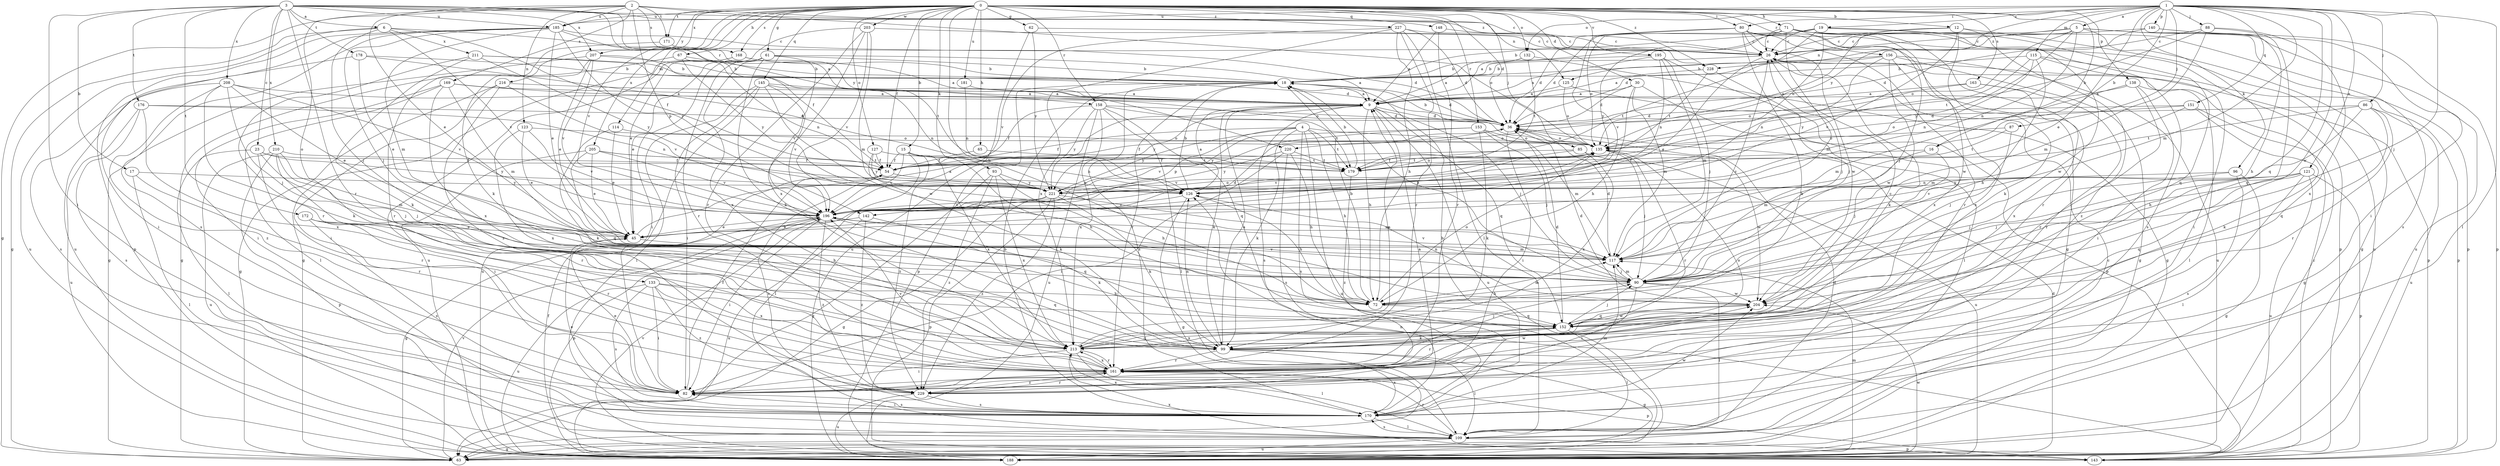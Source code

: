 strict digraph  {
0;
1;
2;
3;
4;
5;
6;
9;
12;
15;
16;
17;
18;
19;
23;
26;
30;
36;
45;
54;
61;
62;
63;
65;
67;
71;
72;
80;
82;
85;
86;
87;
88;
90;
93;
96;
99;
109;
114;
115;
117;
121;
123;
125;
126;
127;
132;
133;
135;
138;
140;
142;
143;
145;
148;
151;
152;
153;
156;
158;
161;
163;
168;
169;
170;
171;
172;
176;
178;
179;
181;
185;
188;
195;
196;
203;
204;
205;
207;
208;
210;
211;
213;
216;
220;
221;
227;
228;
229;
0 -> 12  [label=b];
0 -> 15  [label=b];
0 -> 16  [label=b];
0 -> 30  [label=d];
0 -> 36  [label=d];
0 -> 54  [label=f];
0 -> 61  [label=g];
0 -> 62  [label=g];
0 -> 65  [label=h];
0 -> 67  [label=h];
0 -> 71  [label=h];
0 -> 72  [label=h];
0 -> 80  [label=i];
0 -> 85  [label=j];
0 -> 93  [label=k];
0 -> 114  [label=m];
0 -> 127  [label=o];
0 -> 132  [label=o];
0 -> 138  [label=p];
0 -> 145  [label=q];
0 -> 148  [label=q];
0 -> 153  [label=r];
0 -> 156  [label=r];
0 -> 158  [label=r];
0 -> 163  [label=s];
0 -> 168  [label=s];
0 -> 171  [label=t];
0 -> 181  [label=u];
0 -> 185  [label=u];
0 -> 195  [label=v];
0 -> 196  [label=v];
0 -> 203  [label=w];
0 -> 205  [label=x];
0 -> 207  [label=x];
0 -> 216  [label=y];
0 -> 227  [label=z];
0 -> 228  [label=z];
1 -> 5  [label=a];
1 -> 16  [label=b];
1 -> 19  [label=c];
1 -> 45  [label=e];
1 -> 80  [label=i];
1 -> 86  [label=j];
1 -> 87  [label=j];
1 -> 88  [label=j];
1 -> 90  [label=j];
1 -> 96  [label=k];
1 -> 109  [label=l];
1 -> 115  [label=m];
1 -> 117  [label=m];
1 -> 121  [label=n];
1 -> 132  [label=o];
1 -> 140  [label=p];
1 -> 151  [label=q];
1 -> 152  [label=q];
1 -> 185  [label=u];
1 -> 204  [label=w];
1 -> 220  [label=y];
2 -> 45  [label=e];
2 -> 63  [label=g];
2 -> 123  [label=n];
2 -> 125  [label=n];
2 -> 133  [label=o];
2 -> 135  [label=o];
2 -> 142  [label=p];
2 -> 168  [label=s];
2 -> 169  [label=s];
2 -> 171  [label=t];
2 -> 185  [label=u];
3 -> 6  [label=a];
3 -> 17  [label=b];
3 -> 23  [label=c];
3 -> 26  [label=c];
3 -> 82  [label=i];
3 -> 158  [label=r];
3 -> 161  [label=r];
3 -> 172  [label=t];
3 -> 176  [label=t];
3 -> 178  [label=t];
3 -> 185  [label=u];
3 -> 207  [label=x];
3 -> 208  [label=x];
3 -> 210  [label=x];
3 -> 220  [label=y];
3 -> 228  [label=z];
4 -> 54  [label=f];
4 -> 72  [label=h];
4 -> 99  [label=k];
4 -> 135  [label=o];
4 -> 142  [label=p];
4 -> 170  [label=s];
4 -> 179  [label=t];
4 -> 188  [label=u];
4 -> 221  [label=y];
5 -> 26  [label=c];
5 -> 63  [label=g];
5 -> 125  [label=n];
5 -> 126  [label=n];
5 -> 135  [label=o];
5 -> 143  [label=p];
5 -> 170  [label=s];
5 -> 188  [label=u];
5 -> 221  [label=y];
5 -> 228  [label=z];
6 -> 9  [label=a];
6 -> 54  [label=f];
6 -> 63  [label=g];
6 -> 90  [label=j];
6 -> 188  [label=u];
6 -> 196  [label=v];
6 -> 211  [label=x];
9 -> 36  [label=d];
9 -> 72  [label=h];
9 -> 90  [label=j];
9 -> 99  [label=k];
9 -> 152  [label=q];
9 -> 170  [label=s];
9 -> 188  [label=u];
9 -> 221  [label=y];
12 -> 26  [label=c];
12 -> 99  [label=k];
12 -> 135  [label=o];
12 -> 188  [label=u];
12 -> 196  [label=v];
12 -> 229  [label=z];
15 -> 54  [label=f];
15 -> 72  [label=h];
15 -> 109  [label=l];
15 -> 126  [label=n];
15 -> 196  [label=v];
15 -> 213  [label=x];
15 -> 229  [label=z];
16 -> 54  [label=f];
16 -> 90  [label=j];
16 -> 117  [label=m];
17 -> 109  [label=l];
17 -> 161  [label=r];
17 -> 221  [label=y];
18 -> 9  [label=a];
18 -> 36  [label=d];
18 -> 143  [label=p];
18 -> 161  [label=r];
18 -> 170  [label=s];
19 -> 9  [label=a];
19 -> 18  [label=b];
19 -> 26  [label=c];
19 -> 36  [label=d];
19 -> 135  [label=o];
19 -> 152  [label=q];
19 -> 204  [label=w];
23 -> 54  [label=f];
23 -> 90  [label=j];
23 -> 109  [label=l];
23 -> 161  [label=r];
23 -> 221  [label=y];
26 -> 18  [label=b];
26 -> 45  [label=e];
26 -> 90  [label=j];
26 -> 99  [label=k];
26 -> 143  [label=p];
30 -> 9  [label=a];
30 -> 36  [label=d];
30 -> 72  [label=h];
30 -> 109  [label=l];
30 -> 117  [label=m];
36 -> 18  [label=b];
36 -> 54  [label=f];
36 -> 82  [label=i];
36 -> 135  [label=o];
45 -> 9  [label=a];
45 -> 36  [label=d];
45 -> 117  [label=m];
54 -> 126  [label=n];
54 -> 170  [label=s];
61 -> 9  [label=a];
61 -> 18  [label=b];
61 -> 45  [label=e];
61 -> 82  [label=i];
61 -> 99  [label=k];
61 -> 161  [label=r];
61 -> 196  [label=v];
61 -> 213  [label=x];
62 -> 26  [label=c];
62 -> 188  [label=u];
62 -> 221  [label=y];
63 -> 26  [label=c];
63 -> 196  [label=v];
65 -> 54  [label=f];
65 -> 179  [label=t];
67 -> 18  [label=b];
67 -> 63  [label=g];
67 -> 126  [label=n];
67 -> 221  [label=y];
71 -> 26  [label=c];
71 -> 36  [label=d];
71 -> 90  [label=j];
71 -> 117  [label=m];
71 -> 135  [label=o];
71 -> 143  [label=p];
71 -> 161  [label=r];
71 -> 170  [label=s];
71 -> 204  [label=w];
71 -> 221  [label=y];
72 -> 18  [label=b];
72 -> 117  [label=m];
72 -> 135  [label=o];
72 -> 152  [label=q];
80 -> 26  [label=c];
80 -> 36  [label=d];
80 -> 63  [label=g];
80 -> 99  [label=k];
80 -> 143  [label=p];
80 -> 161  [label=r];
80 -> 196  [label=v];
80 -> 204  [label=w];
82 -> 45  [label=e];
82 -> 54  [label=f];
82 -> 170  [label=s];
85 -> 54  [label=f];
85 -> 188  [label=u];
85 -> 196  [label=v];
85 -> 213  [label=x];
86 -> 36  [label=d];
86 -> 72  [label=h];
86 -> 152  [label=q];
86 -> 161  [label=r];
86 -> 179  [label=t];
86 -> 188  [label=u];
87 -> 90  [label=j];
87 -> 135  [label=o];
87 -> 179  [label=t];
88 -> 26  [label=c];
88 -> 117  [label=m];
88 -> 152  [label=q];
88 -> 179  [label=t];
88 -> 213  [label=x];
90 -> 18  [label=b];
90 -> 26  [label=c];
90 -> 72  [label=h];
90 -> 82  [label=i];
90 -> 109  [label=l];
90 -> 117  [label=m];
90 -> 196  [label=v];
90 -> 204  [label=w];
93 -> 63  [label=g];
93 -> 72  [label=h];
93 -> 213  [label=x];
93 -> 221  [label=y];
93 -> 229  [label=z];
96 -> 63  [label=g];
96 -> 90  [label=j];
96 -> 126  [label=n];
96 -> 170  [label=s];
99 -> 9  [label=a];
99 -> 63  [label=g];
99 -> 109  [label=l];
99 -> 126  [label=n];
99 -> 161  [label=r];
99 -> 170  [label=s];
109 -> 36  [label=d];
109 -> 63  [label=g];
109 -> 143  [label=p];
109 -> 161  [label=r];
109 -> 170  [label=s];
109 -> 188  [label=u];
114 -> 45  [label=e];
114 -> 99  [label=k];
114 -> 135  [label=o];
115 -> 18  [label=b];
115 -> 72  [label=h];
115 -> 82  [label=i];
115 -> 126  [label=n];
115 -> 143  [label=p];
115 -> 221  [label=y];
117 -> 36  [label=d];
117 -> 90  [label=j];
117 -> 196  [label=v];
121 -> 90  [label=j];
121 -> 109  [label=l];
121 -> 143  [label=p];
121 -> 152  [label=q];
121 -> 188  [label=u];
121 -> 196  [label=v];
121 -> 221  [label=y];
123 -> 45  [label=e];
123 -> 135  [label=o];
123 -> 196  [label=v];
123 -> 213  [label=x];
125 -> 9  [label=a];
125 -> 135  [label=o];
125 -> 143  [label=p];
126 -> 9  [label=a];
126 -> 18  [label=b];
126 -> 63  [label=g];
126 -> 72  [label=h];
126 -> 196  [label=v];
127 -> 54  [label=f];
127 -> 99  [label=k];
127 -> 179  [label=t];
127 -> 221  [label=y];
132 -> 9  [label=a];
132 -> 18  [label=b];
132 -> 63  [label=g];
132 -> 179  [label=t];
133 -> 72  [label=h];
133 -> 82  [label=i];
133 -> 152  [label=q];
133 -> 170  [label=s];
133 -> 188  [label=u];
133 -> 213  [label=x];
133 -> 229  [label=z];
135 -> 54  [label=f];
135 -> 90  [label=j];
135 -> 161  [label=r];
135 -> 179  [label=t];
135 -> 196  [label=v];
135 -> 204  [label=w];
138 -> 9  [label=a];
138 -> 82  [label=i];
138 -> 109  [label=l];
138 -> 117  [label=m];
138 -> 161  [label=r];
140 -> 26  [label=c];
140 -> 36  [label=d];
140 -> 72  [label=h];
140 -> 82  [label=i];
142 -> 45  [label=e];
142 -> 99  [label=k];
142 -> 188  [label=u];
142 -> 229  [label=z];
143 -> 26  [label=c];
143 -> 126  [label=n];
143 -> 196  [label=v];
143 -> 213  [label=x];
145 -> 9  [label=a];
145 -> 82  [label=i];
145 -> 109  [label=l];
145 -> 126  [label=n];
145 -> 188  [label=u];
145 -> 196  [label=v];
145 -> 204  [label=w];
148 -> 9  [label=a];
148 -> 26  [label=c];
148 -> 161  [label=r];
151 -> 36  [label=d];
151 -> 63  [label=g];
151 -> 99  [label=k];
151 -> 117  [label=m];
151 -> 135  [label=o];
152 -> 26  [label=c];
152 -> 36  [label=d];
152 -> 90  [label=j];
152 -> 99  [label=k];
152 -> 109  [label=l];
152 -> 161  [label=r];
152 -> 204  [label=w];
152 -> 213  [label=x];
153 -> 90  [label=j];
153 -> 99  [label=k];
153 -> 117  [label=m];
153 -> 135  [label=o];
153 -> 196  [label=v];
153 -> 221  [label=y];
156 -> 18  [label=b];
156 -> 63  [label=g];
156 -> 126  [label=n];
156 -> 179  [label=t];
156 -> 188  [label=u];
156 -> 204  [label=w];
156 -> 213  [label=x];
158 -> 36  [label=d];
158 -> 54  [label=f];
158 -> 109  [label=l];
158 -> 152  [label=q];
158 -> 179  [label=t];
158 -> 188  [label=u];
158 -> 213  [label=x];
158 -> 221  [label=y];
161 -> 82  [label=i];
161 -> 135  [label=o];
161 -> 143  [label=p];
161 -> 196  [label=v];
161 -> 204  [label=w];
161 -> 213  [label=x];
161 -> 229  [label=z];
163 -> 9  [label=a];
163 -> 135  [label=o];
163 -> 161  [label=r];
163 -> 213  [label=x];
168 -> 9  [label=a];
168 -> 18  [label=b];
168 -> 63  [label=g];
168 -> 188  [label=u];
169 -> 9  [label=a];
169 -> 82  [label=i];
169 -> 109  [label=l];
169 -> 117  [label=m];
169 -> 135  [label=o];
169 -> 213  [label=x];
170 -> 18  [label=b];
170 -> 45  [label=e];
170 -> 82  [label=i];
170 -> 109  [label=l];
170 -> 117  [label=m];
170 -> 204  [label=w];
170 -> 213  [label=x];
171 -> 36  [label=d];
171 -> 99  [label=k];
172 -> 45  [label=e];
172 -> 72  [label=h];
172 -> 161  [label=r];
172 -> 170  [label=s];
176 -> 36  [label=d];
176 -> 126  [label=n];
176 -> 170  [label=s];
176 -> 188  [label=u];
176 -> 213  [label=x];
178 -> 18  [label=b];
178 -> 45  [label=e];
178 -> 82  [label=i];
178 -> 179  [label=t];
179 -> 18  [label=b];
179 -> 135  [label=o];
179 -> 229  [label=z];
181 -> 9  [label=a];
181 -> 126  [label=n];
185 -> 26  [label=c];
185 -> 45  [label=e];
185 -> 54  [label=f];
185 -> 90  [label=j];
185 -> 117  [label=m];
185 -> 143  [label=p];
185 -> 170  [label=s];
185 -> 188  [label=u];
185 -> 221  [label=y];
188 -> 36  [label=d];
188 -> 54  [label=f];
188 -> 117  [label=m];
188 -> 204  [label=w];
195 -> 9  [label=a];
195 -> 18  [label=b];
195 -> 90  [label=j];
195 -> 117  [label=m];
195 -> 126  [label=n];
195 -> 213  [label=x];
196 -> 45  [label=e];
196 -> 63  [label=g];
196 -> 82  [label=i];
196 -> 135  [label=o];
196 -> 143  [label=p];
196 -> 152  [label=q];
196 -> 229  [label=z];
203 -> 26  [label=c];
203 -> 45  [label=e];
203 -> 117  [label=m];
203 -> 161  [label=r];
203 -> 196  [label=v];
203 -> 213  [label=x];
204 -> 36  [label=d];
204 -> 126  [label=n];
204 -> 152  [label=q];
205 -> 45  [label=e];
205 -> 54  [label=f];
205 -> 82  [label=i];
205 -> 152  [label=q];
205 -> 179  [label=t];
205 -> 196  [label=v];
207 -> 18  [label=b];
207 -> 45  [label=e];
207 -> 63  [label=g];
207 -> 161  [label=r];
207 -> 179  [label=t];
207 -> 196  [label=v];
208 -> 9  [label=a];
208 -> 45  [label=e];
208 -> 90  [label=j];
208 -> 99  [label=k];
208 -> 170  [label=s];
208 -> 196  [label=v];
208 -> 229  [label=z];
210 -> 54  [label=f];
210 -> 90  [label=j];
210 -> 117  [label=m];
210 -> 143  [label=p];
210 -> 161  [label=r];
210 -> 188  [label=u];
211 -> 18  [label=b];
211 -> 36  [label=d];
211 -> 99  [label=k];
211 -> 161  [label=r];
211 -> 221  [label=y];
213 -> 9  [label=a];
213 -> 82  [label=i];
213 -> 90  [label=j];
213 -> 109  [label=l];
213 -> 152  [label=q];
213 -> 161  [label=r];
216 -> 9  [label=a];
216 -> 63  [label=g];
216 -> 82  [label=i];
216 -> 196  [label=v];
216 -> 229  [label=z];
220 -> 72  [label=h];
220 -> 82  [label=i];
220 -> 170  [label=s];
220 -> 179  [label=t];
220 -> 221  [label=y];
221 -> 63  [label=g];
221 -> 99  [label=k];
221 -> 117  [label=m];
221 -> 143  [label=p];
221 -> 196  [label=v];
221 -> 229  [label=z];
227 -> 26  [label=c];
227 -> 36  [label=d];
227 -> 72  [label=h];
227 -> 109  [label=l];
227 -> 161  [label=r];
227 -> 196  [label=v];
227 -> 213  [label=x];
228 -> 9  [label=a];
228 -> 90  [label=j];
228 -> 179  [label=t];
229 -> 9  [label=a];
229 -> 18  [label=b];
229 -> 161  [label=r];
229 -> 170  [label=s];
229 -> 188  [label=u];
}
